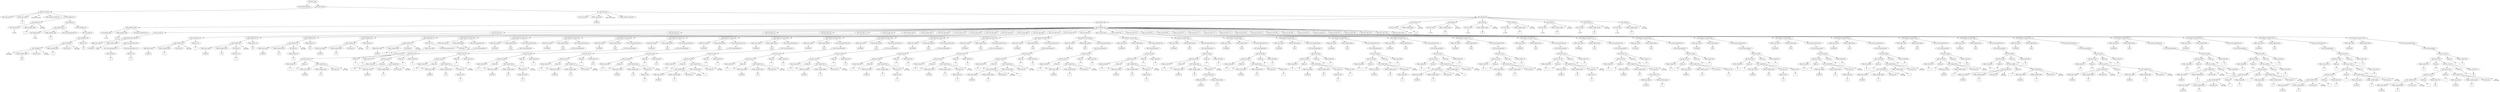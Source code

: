 /*
 * AST in dot format generated by phc -- the PHP compiler
 */

digraph AST {
node_0 [label="AST_php_script"];
node_1 [label="AST_interface_def_list"];
node_2 [label="AST_class_def_list"];
node_3 [label="AST_class_def (3)"];
node_4 [label="AST_class_mod (3)"];
node_5 [label="Token_class_name"];
node_6 [label="X", shape=box]
node_5 -> node_6;
node_7 [label="NULL\n(Token_class_name)", shape=plaintext]
node_8 [label="Token_interface_name_list"];
node_9 [label="AST_member_list"];
node_10 [label="AST_attribute (5)"];
node_11 [label="AST_attr_mod (5)"];
node_12 [label="is_public", shape=plaintext]
node_11 -> node_12;
node_13 [label="Token_variable_name"];
node_14 [label="y", shape=box]
node_13 -> node_14;
node_15 [label="NULL\n(AST_expr)", shape=plaintext]
node_10 -> node_15;
node_10 -> node_13;
node_10 -> node_11;
node_16 [label="AST_method (7)"];
node_17 [label="AST_signature (10)"];
node_18 [label="AST_method_mod"];
node_19 [label="is_public", shape=plaintext]
node_18 -> node_19;
node_20 [label="Token_method_name"];
node_21 [label="X", shape=box]
node_20 -> node_21;
node_22 [label="AST_formal_parameter_list"];
node_17 -> node_22;
node_17 -> node_20;
node_17 -> node_18;
node_23 [label="AST_statement_list"];
node_24 [label="AST_eval_expr (9)"];
node_25 [label="AST_assignment (9)"];
node_26 [label="AST_variable (9)"];
node_27 [label="AST_variable (9)"];
node_28 [label="NULL\n(AST_target)", shape=plaintext]
node_29 [label="Token_variable_name"];
node_30 [label="this", shape=box]
node_29 -> node_30;
node_31 [label="AST_expr_list"];
node_32 [label="NULL\n(AST_expr)", shape=plaintext]
node_27 -> node_32;
node_27 -> node_31;
node_27 -> node_29;
node_27 -> node_28;
node_33 [label="Token_variable_name"];
node_34 [label="y", shape=box]
node_33 -> node_34;
node_35 [label="AST_expr_list"];
node_36 [label="NULL\n(AST_expr)", shape=plaintext]
node_26 -> node_36;
node_26 -> node_35;
node_26 -> node_33;
node_26 -> node_27;
node_37 [label="Token_int (9)"];
node_38 [label="123", shape=box]
node_37 -> node_38;
node_25 -> node_37;
node_25 -> node_26;
node_24 -> node_25;
node_23 -> node_24;
node_16 -> node_23;
node_16 -> node_17;
node_9 -> node_16;
node_9 -> node_10;
node_3 -> node_9;
node_3 -> node_8;
node_3 -> node_7;
node_3 -> node_5;
node_3 -> node_4;
node_39 [label="AST_class_def"];
node_40 [label="AST_class_mod"];
node_41 [label="Token_class_name"];
node_42 [label="%MAIN%", shape=box]
node_41 -> node_42;
node_43 [label="NULL\n(Token_class_name)", shape=plaintext]
node_44 [label="Token_interface_name_list"];
node_45 [label="AST_member_list"];
node_46 [label="AST_method (109)"];
node_47 [label="AST_signature (109)"];
node_48 [label="AST_method_mod"];
node_49 [label="is_static", shape=plaintext]
node_48 -> node_49;
node_50 [label="Token_method_name"];
node_51 [label="%run%", shape=box]
node_50 -> node_51;
node_52 [label="AST_formal_parameter_list"];
node_47 -> node_52;
node_47 -> node_50;
node_47 -> node_48;
node_53 [label="AST_statement_list"];
node_54 [label="AST_eval_expr (2)"];
node_55 [label="AST_method_invocation (2)"];
node_56 [label="Token_class_name"];
node_57 [label="%STDLIB%", shape=box]
node_56 -> node_57;
node_58 [label="Token_method_name"];
node_59 [label="define", shape=box]
node_58 -> node_59;
node_60 [label="AST_actual_parameter_list"];
node_61 [label="AST_actual_parameter (2)"];
node_62 [label="Token_string (2)"];
node_63 [label="sc", shape=box]
node_62 -> node_63;
node_61 -> node_62;
node_64 [label="AST_actual_parameter (2)"];
node_65 [label="Token_int (2)"];
node_66 [label="0", shape=box]
node_65 -> node_66;
node_64 -> node_65;
node_60 -> node_64;
node_60 -> node_61;
node_55 -> node_60;
node_55 -> node_58;
node_55 -> node_56;
node_54 -> node_55;
node_67 [label="AST_eval_expr (13)"];
node_68 [label="AST_assignment (13)"];
node_69 [label="AST_variable (13)"];
node_70 [label="Token_class_name"];
node_71 [label="%MAIN%", shape=box]
node_70 -> node_71;
node_72 [label="Token_variable_name"];
node_73 [label="b", shape=box]
node_72 -> node_73;
node_74 [label="AST_expr_list"];
node_75 [label="NULL\n(AST_expr)", shape=plaintext]
node_69 -> node_75;
node_69 -> node_74;
node_69 -> node_72;
node_69 -> node_70;
node_76 [label="Token_int (13)"];
node_77 [label="1", shape=box]
node_76 -> node_77;
node_68 -> node_76;
node_68 -> node_69;
node_67 -> node_68;
node_78 [label="AST_eval_expr (14)"];
node_79 [label="AST_assignment (14)"];
node_80 [label="AST_variable (14)"];
node_81 [label="Token_class_name"];
node_82 [label="%MAIN%", shape=box]
node_81 -> node_82;
node_83 [label="Token_variable_name"];
node_84 [label="arr", shape=box]
node_83 -> node_84;
node_85 [label="AST_expr_list"];
node_86 [label="Token_int (14)"];
node_87 [label="0", shape=box]
node_86 -> node_87;
node_85 -> node_86;
node_88 [label="NULL\n(AST_expr)", shape=plaintext]
node_80 -> node_88;
node_80 -> node_85;
node_80 -> node_83;
node_80 -> node_81;
node_89 [label="Token_string (14)"];
node_90 [label="foo", shape=box]
node_89 -> node_90;
node_79 -> node_89;
node_79 -> node_80;
node_78 -> node_79;
node_91 [label="AST_eval_expr (15)"];
node_92 [label="AST_assignment (15)"];
node_93 [label="AST_variable (15)"];
node_94 [label="Token_class_name"];
node_95 [label="%MAIN%", shape=box]
node_94 -> node_95;
node_96 [label="Token_variable_name"];
node_97 [label="arr", shape=box]
node_96 -> node_97;
node_98 [label="AST_expr_list"];
node_99 [label="Token_string (15)"];
node_100 [label="sc", shape=box]
node_99 -> node_100;
node_98 -> node_99;
node_101 [label="NULL\n(AST_expr)", shape=plaintext]
node_93 -> node_101;
node_93 -> node_98;
node_93 -> node_96;
node_93 -> node_94;
node_102 [label="Token_string (15)"];
node_103 [label="boo", shape=box]
node_102 -> node_103;
node_92 -> node_102;
node_92 -> node_93;
node_91 -> node_92;
node_104 [label="AST_eval_expr (16)"];
node_105 [label="AST_assignment (16)"];
node_106 [label="AST_variable (16)"];
node_107 [label="Token_class_name"];
node_108 [label="%MAIN%", shape=box]
node_107 -> node_108;
node_109 [label="Token_variable_name"];
node_110 [label="str", shape=box]
node_109 -> node_110;
node_111 [label="AST_expr_list"];
node_112 [label="NULL\n(AST_expr)", shape=plaintext]
node_106 -> node_112;
node_106 -> node_111;
node_106 -> node_109;
node_106 -> node_107;
node_113 [label="Token_string (16)"];
node_114 [label="bar", shape=box]
node_113 -> node_114;
node_105 -> node_113;
node_105 -> node_106;
node_104 -> node_105;
node_115 [label="AST_eval_expr (17)"];
node_116 [label="AST_assignment (17)"];
node_117 [label="AST_variable (17)"];
node_118 [label="Token_class_name"];
node_119 [label="%MAIN%", shape=box]
node_118 -> node_119;
node_120 [label="Token_variable_name"];
node_121 [label="x", shape=box]
node_120 -> node_121;
node_122 [label="AST_expr_list"];
node_123 [label="NULL\n(AST_expr)", shape=plaintext]
node_117 -> node_123;
node_117 -> node_122;
node_117 -> node_120;
node_117 -> node_118;
node_124 [label="AST_new (17)"];
node_125 [label="Token_class_name"];
node_126 [label="X", shape=box]
node_125 -> node_126;
node_127 [label="AST_actual_parameter_list"];
node_124 -> node_127;
node_124 -> node_125;
node_116 -> node_124;
node_116 -> node_117;
node_115 -> node_116;
node_128 [label="AST_eval_expr (33)"];
node_129 [label="AST_method_invocation (33)"];
node_130 [label="Token_class_name"];
node_131 [label="%STDLIB%", shape=box]
node_130 -> node_131;
node_132 [label="Token_method_name"];
node_133 [label="echo", shape=box]
node_132 -> node_133;
node_134 [label="AST_actual_parameter_list"];
node_135 [label="AST_actual_parameter"];
node_136 [label="AST_bin_op (33)"];
node_137 [label="AST_bin_op (33)"];
node_138 [label="Token_string (33)"];
node_139 [label="a ", shape=box]
node_138 -> node_139;
node_140 [label="Token_op"];
node_141 [label=".", shape=box]
node_140 -> node_141;
node_142 [label="AST_variable (33)"];
node_143 [label="Token_class_name"];
node_144 [label="%MAIN%", shape=box]
node_143 -> node_144;
node_145 [label="Token_variable_name"];
node_146 [label="bc", shape=box]
node_145 -> node_146;
node_147 [label="AST_expr_list"];
node_148 [label="NULL\n(AST_expr)", shape=plaintext]
node_142 -> node_148;
node_142 -> node_147;
node_142 -> node_145;
node_142 -> node_143;
node_137 -> node_142;
node_137 -> node_140;
node_137 -> node_138;
node_149 [label="Token_op"];
node_150 [label=".", shape=box]
node_149 -> node_150;
node_151 [label="Token_string (33)"];
node_152 [label="", shape=box]
node_151 -> node_152;
node_136 -> node_151;
node_136 -> node_149;
node_136 -> node_137;
node_135 -> node_136;
node_134 -> node_135;
node_129 -> node_134;
node_129 -> node_132;
node_129 -> node_130;
node_128 -> node_129;
node_153 [label="AST_eval_expr (34)"];
node_154 [label="AST_method_invocation (34)"];
node_155 [label="Token_class_name"];
node_156 [label="%STDLIB%", shape=box]
node_155 -> node_156;
node_157 [label="Token_method_name"];
node_158 [label="echo", shape=box]
node_157 -> node_158;
node_159 [label="AST_actual_parameter_list"];
node_160 [label="AST_actual_parameter"];
node_161 [label="AST_bin_op (34)"];
node_162 [label="AST_bin_op (34)"];
node_163 [label="Token_string (34)"];
node_164 [label="a ", shape=box]
node_163 -> node_164;
node_165 [label="Token_op"];
node_166 [label=".", shape=box]
node_165 -> node_166;
node_167 [label="AST_variable (34)"];
node_168 [label="Token_class_name"];
node_169 [label="%MAIN%", shape=box]
node_168 -> node_169;
node_170 [label="Token_variable_name"];
node_171 [label="b", shape=box]
node_170 -> node_171;
node_172 [label="AST_expr_list"];
node_173 [label="NULL\n(AST_expr)", shape=plaintext]
node_167 -> node_173;
node_167 -> node_172;
node_167 -> node_170;
node_167 -> node_168;
node_162 -> node_167;
node_162 -> node_165;
node_162 -> node_163;
node_174 [label="Token_op"];
node_175 [label=".", shape=box]
node_174 -> node_175;
node_176 [label="Token_string (34)"];
node_177 [label="c", shape=box]
node_176 -> node_177;
node_161 -> node_176;
node_161 -> node_174;
node_161 -> node_162;
node_160 -> node_161;
node_159 -> node_160;
node_154 -> node_159;
node_154 -> node_157;
node_154 -> node_155;
node_153 -> node_154;
node_178 [label="AST_eval_expr (35)"];
node_179 [label="AST_method_invocation (35)"];
node_180 [label="Token_class_name"];
node_181 [label="%STDLIB%", shape=box]
node_180 -> node_181;
node_182 [label="Token_method_name"];
node_183 [label="echo", shape=box]
node_182 -> node_183;
node_184 [label="AST_actual_parameter_list"];
node_185 [label="AST_actual_parameter"];
node_186 [label="AST_bin_op (35)"];
node_187 [label="AST_bin_op (35)"];
node_188 [label="Token_string (35)"];
node_189 [label="a ", shape=box]
node_188 -> node_189;
node_190 [label="Token_op"];
node_191 [label=".", shape=box]
node_190 -> node_191;
node_192 [label="AST_variable (35)"];
node_193 [label="Token_class_name"];
node_194 [label="%MAIN%", shape=box]
node_193 -> node_194;
node_195 [label="Token_variable_name"];
node_196 [label="arr", shape=box]
node_195 -> node_196;
node_197 [label="AST_expr_list"];
node_198 [label="Token_int (35)"];
node_199 [label="0", shape=box]
node_198 -> node_199;
node_197 -> node_198;
node_200 [label="NULL\n(AST_expr)", shape=plaintext]
node_192 -> node_200;
node_192 -> node_197;
node_192 -> node_195;
node_192 -> node_193;
node_187 -> node_192;
node_187 -> node_190;
node_187 -> node_188;
node_201 [label="Token_op"];
node_202 [label=".", shape=box]
node_201 -> node_202;
node_203 [label="Token_string (35)"];
node_204 [label=" c", shape=box]
node_203 -> node_204;
node_186 -> node_203;
node_186 -> node_201;
node_186 -> node_187;
node_185 -> node_186;
node_184 -> node_185;
node_179 -> node_184;
node_179 -> node_182;
node_179 -> node_180;
node_178 -> node_179;
node_205 [label="AST_eval_expr (36)"];
node_206 [label="AST_method_invocation (36)"];
node_207 [label="Token_class_name"];
node_208 [label="%STDLIB%", shape=box]
node_207 -> node_208;
node_209 [label="Token_method_name"];
node_210 [label="echo", shape=box]
node_209 -> node_210;
node_211 [label="AST_actual_parameter_list"];
node_212 [label="AST_actual_parameter"];
node_213 [label="AST_bin_op (36)"];
node_214 [label="AST_bin_op (36)"];
node_215 [label="Token_string (36)"];
node_216 [label="a ", shape=box]
node_215 -> node_216;
node_217 [label="Token_op"];
node_218 [label=".", shape=box]
node_217 -> node_218;
node_219 [label="AST_variable (36)"];
node_220 [label="Token_class_name"];
node_221 [label="%MAIN%", shape=box]
node_220 -> node_221;
node_222 [label="Token_variable_name"];
node_223 [label="arr", shape=box]
node_222 -> node_223;
node_224 [label="AST_expr_list"];
node_225 [label="Token_string (36)"];
node_226 [label="sc", shape=box]
node_225 -> node_226;
node_224 -> node_225;
node_227 [label="NULL\n(AST_expr)", shape=plaintext]
node_219 -> node_227;
node_219 -> node_224;
node_219 -> node_222;
node_219 -> node_220;
node_214 -> node_219;
node_214 -> node_217;
node_214 -> node_215;
node_228 [label="Token_op"];
node_229 [label=".", shape=box]
node_228 -> node_229;
node_230 [label="Token_string (36)"];
node_231 [label=" c", shape=box]
node_230 -> node_231;
node_213 -> node_230;
node_213 -> node_228;
node_213 -> node_214;
node_212 -> node_213;
node_211 -> node_212;
node_206 -> node_211;
node_206 -> node_209;
node_206 -> node_207;
node_205 -> node_206;
node_232 [label="AST_eval_expr (37)"];
node_233 [label="AST_method_invocation (37)"];
node_234 [label="Token_class_name"];
node_235 [label="%STDLIB%", shape=box]
node_234 -> node_235;
node_236 [label="Token_method_name"];
node_237 [label="echo", shape=box]
node_236 -> node_237;
node_238 [label="AST_actual_parameter_list"];
node_239 [label="AST_actual_parameter"];
node_240 [label="AST_bin_op (37)"];
node_241 [label="AST_bin_op (37)"];
node_242 [label="Token_string (37)"];
node_243 [label="a ", shape=box]
node_242 -> node_243;
node_244 [label="Token_op"];
node_245 [label=".", shape=box]
node_244 -> node_245;
node_246 [label="AST_variable (37)"];
node_247 [label="Token_class_name"];
node_248 [label="%MAIN%", shape=box]
node_247 -> node_248;
node_249 [label="Token_variable_name"];
node_250 [label="str", shape=box]
node_249 -> node_250;
node_251 [label="AST_expr_list"];
node_252 [label="NULL\n(AST_expr)", shape=plaintext]
node_246 -> node_252;
node_246 -> node_251;
node_246 -> node_249;
node_246 -> node_247;
node_241 -> node_246;
node_241 -> node_244;
node_241 -> node_242;
node_253 [label="Token_op"];
node_254 [label=".", shape=box]
node_253 -> node_254;
node_255 [label="Token_string (37)"];
node_256 [label="{0} c", shape=box]
node_255 -> node_256;
node_240 -> node_255;
node_240 -> node_253;
node_240 -> node_241;
node_239 -> node_240;
node_238 -> node_239;
node_233 -> node_238;
node_233 -> node_236;
node_233 -> node_234;
node_232 -> node_233;
node_257 [label="AST_eval_expr (38)"];
node_258 [label="AST_method_invocation (38)"];
node_259 [label="Token_class_name"];
node_260 [label="%STDLIB%", shape=box]
node_259 -> node_260;
node_261 [label="Token_method_name"];
node_262 [label="echo", shape=box]
node_261 -> node_262;
node_263 [label="AST_actual_parameter_list"];
node_264 [label="AST_actual_parameter"];
node_265 [label="AST_bin_op (38)"];
node_266 [label="AST_bin_op (38)"];
node_267 [label="Token_string (38)"];
node_268 [label="a ", shape=box]
node_267 -> node_268;
node_269 [label="Token_op"];
node_270 [label=".", shape=box]
node_269 -> node_270;
node_271 [label="AST_variable (38)"];
node_272 [label="Token_class_name"];
node_273 [label="%MAIN%", shape=box]
node_272 -> node_273;
node_274 [label="Token_variable_name"];
node_275 [label="arr", shape=box]
node_274 -> node_275;
node_276 [label="AST_expr_list"];
node_277 [label="Token_int (38)"];
node_278 [label="0", shape=box]
node_277 -> node_278;
node_276 -> node_277;
node_279 [label="NULL\n(AST_expr)", shape=plaintext]
node_271 -> node_279;
node_271 -> node_276;
node_271 -> node_274;
node_271 -> node_272;
node_266 -> node_271;
node_266 -> node_269;
node_266 -> node_267;
node_280 [label="Token_op"];
node_281 [label=".", shape=box]
node_280 -> node_281;
node_282 [label="Token_string (38)"];
node_283 [label="{1} c", shape=box]
node_282 -> node_283;
node_265 -> node_282;
node_265 -> node_280;
node_265 -> node_266;
node_264 -> node_265;
node_263 -> node_264;
node_258 -> node_263;
node_258 -> node_261;
node_258 -> node_259;
node_257 -> node_258;
node_284 [label="AST_eval_expr (39)"];
node_285 [label="AST_method_invocation (39)"];
node_286 [label="Token_class_name"];
node_287 [label="%STDLIB%", shape=box]
node_286 -> node_287;
node_288 [label="Token_method_name"];
node_289 [label="echo", shape=box]
node_288 -> node_289;
node_290 [label="AST_actual_parameter_list"];
node_291 [label="AST_actual_parameter"];
node_292 [label="AST_bin_op (39)"];
node_293 [label="AST_bin_op (39)"];
node_294 [label="Token_string (39)"];
node_295 [label="a ", shape=box]
node_294 -> node_295;
node_296 [label="Token_op"];
node_297 [label=".", shape=box]
node_296 -> node_297;
node_298 [label="AST_variable (39)"];
node_299 [label="AST_variable (39)"];
node_300 [label="Token_class_name"];
node_301 [label="%MAIN%", shape=box]
node_300 -> node_301;
node_302 [label="Token_variable_name"];
node_303 [label="x", shape=box]
node_302 -> node_303;
node_304 [label="AST_expr_list"];
node_305 [label="NULL\n(AST_expr)", shape=plaintext]
node_299 -> node_305;
node_299 -> node_304;
node_299 -> node_302;
node_299 -> node_300;
node_306 [label="Token_variable_name"];
node_307 [label="y", shape=box]
node_306 -> node_307;
node_308 [label="AST_expr_list"];
node_309 [label="NULL\n(AST_expr)", shape=plaintext]
node_298 -> node_309;
node_298 -> node_308;
node_298 -> node_306;
node_298 -> node_299;
node_293 -> node_298;
node_293 -> node_296;
node_293 -> node_294;
node_310 [label="Token_op"];
node_311 [label=".", shape=box]
node_310 -> node_311;
node_312 [label="Token_string (39)"];
node_313 [label=" c", shape=box]
node_312 -> node_313;
node_292 -> node_312;
node_292 -> node_310;
node_292 -> node_293;
node_291 -> node_292;
node_290 -> node_291;
node_285 -> node_290;
node_285 -> node_288;
node_285 -> node_286;
node_284 -> node_285;
node_314 [label="AST_eval_expr (43)"];
node_315 [label="AST_method_invocation (43)"];
node_316 [label="Token_class_name"];
node_317 [label="%STDLIB%", shape=box]
node_316 -> node_317;
node_318 [label="Token_method_name"];
node_319 [label="echo", shape=box]
node_318 -> node_319;
node_320 [label="AST_actual_parameter_list"];
node_321 [label="AST_actual_parameter"];
node_322 [label="AST_bin_op (43)"];
node_323 [label="AST_bin_op (42)"];
node_324 [label="Token_string (42)"];
node_325 [label="a ", shape=box]
node_324 -> node_325;
node_326 [label="Token_op"];
node_327 [label=".", shape=box]
node_326 -> node_327;
node_328 [label="AST_variable (42)"];
node_329 [label="Token_class_name"];
node_330 [label="%MAIN%", shape=box]
node_329 -> node_330;
node_331 [label="Token_variable_name"];
node_332 [label="bc", shape=box]
node_331 -> node_332;
node_333 [label="AST_expr_list"];
node_334 [label="NULL\n(AST_expr)", shape=plaintext]
node_328 -> node_334;
node_328 -> node_333;
node_328 -> node_331;
node_328 -> node_329;
node_323 -> node_328;
node_323 -> node_326;
node_323 -> node_324;
node_335 [label="Token_op"];
node_336 [label=".", shape=box]
node_335 -> node_336;
node_337 [label="Token_string (43)"];
node_338 [label=" d", shape=box]
node_337 -> node_338;
node_322 -> node_337;
node_322 -> node_335;
node_322 -> node_323;
node_321 -> node_322;
node_320 -> node_321;
node_315 -> node_320;
node_315 -> node_318;
node_315 -> node_316;
node_314 -> node_315;
node_339 [label="AST_eval_expr (46)"];
node_340 [label="AST_method_invocation (46)"];
node_341 [label="Token_class_name"];
node_342 [label="%STDLIB%", shape=box]
node_341 -> node_342;
node_343 [label="Token_method_name"];
node_344 [label="echo", shape=box]
node_343 -> node_344;
node_345 [label="AST_actual_parameter_list"];
node_346 [label="AST_actual_parameter"];
node_347 [label="AST_bin_op (46)"];
node_348 [label="AST_bin_op (45)"];
node_349 [label="Token_string (45)"];
node_350 [label="a ", shape=box]
node_349 -> node_350;
node_351 [label="Token_op"];
node_352 [label=".", shape=box]
node_351 -> node_352;
node_353 [label="AST_variable (45)"];
node_354 [label="Token_class_name"];
node_355 [label="%MAIN%", shape=box]
node_354 -> node_355;
node_356 [label="Token_variable_name"];
node_357 [label="b", shape=box]
node_356 -> node_357;
node_358 [label="AST_expr_list"];
node_359 [label="NULL\n(AST_expr)", shape=plaintext]
node_353 -> node_359;
node_353 -> node_358;
node_353 -> node_356;
node_353 -> node_354;
node_348 -> node_353;
node_348 -> node_351;
node_348 -> node_349;
node_360 [label="Token_op"];
node_361 [label=".", shape=box]
node_360 -> node_361;
node_362 [label="Token_string (46)"];
node_363 [label="c d", shape=box]
node_362 -> node_363;
node_347 -> node_362;
node_347 -> node_360;
node_347 -> node_348;
node_346 -> node_347;
node_345 -> node_346;
node_340 -> node_345;
node_340 -> node_343;
node_340 -> node_341;
node_339 -> node_340;
node_364 [label="AST_eval_expr (49)"];
node_365 [label="AST_method_invocation (49)"];
node_366 [label="Token_class_name"];
node_367 [label="%STDLIB%", shape=box]
node_366 -> node_367;
node_368 [label="Token_method_name"];
node_369 [label="echo", shape=box]
node_368 -> node_369;
node_370 [label="AST_actual_parameter_list"];
node_371 [label="AST_actual_parameter"];
node_372 [label="AST_bin_op (49)"];
node_373 [label="AST_bin_op (48)"];
node_374 [label="Token_string (48)"];
node_375 [label="a ", shape=box]
node_374 -> node_375;
node_376 [label="Token_op"];
node_377 [label=".", shape=box]
node_376 -> node_377;
node_378 [label="AST_variable (48)"];
node_379 [label="Token_class_name"];
node_380 [label="%MAIN%", shape=box]
node_379 -> node_380;
node_381 [label="Token_variable_name"];
node_382 [label="b", shape=box]
node_381 -> node_382;
node_383 [label="AST_expr_list"];
node_384 [label="Token_int (48)"];
node_385 [label="0", shape=box]
node_384 -> node_385;
node_383 -> node_384;
node_386 [label="NULL\n(AST_expr)", shape=plaintext]
node_378 -> node_386;
node_378 -> node_383;
node_378 -> node_381;
node_378 -> node_379;
node_373 -> node_378;
node_373 -> node_376;
node_373 -> node_374;
node_387 [label="Token_op"];
node_388 [label=".", shape=box]
node_387 -> node_388;
node_389 [label="Token_string (49)"];
node_390 [label=" d", shape=box]
node_389 -> node_390;
node_372 -> node_389;
node_372 -> node_387;
node_372 -> node_373;
node_371 -> node_372;
node_370 -> node_371;
node_365 -> node_370;
node_365 -> node_368;
node_365 -> node_366;
node_364 -> node_365;
node_391 [label="AST_eval_expr (52)"];
node_392 [label="AST_method_invocation (52)"];
node_393 [label="Token_class_name"];
node_394 [label="%STDLIB%", shape=box]
node_393 -> node_394;
node_395 [label="Token_method_name"];
node_396 [label="echo", shape=box]
node_395 -> node_396;
node_397 [label="AST_actual_parameter_list"];
node_398 [label="AST_actual_parameter"];
node_399 [label="AST_bin_op (52)"];
node_400 [label="AST_bin_op (51)"];
node_401 [label="Token_string (51)"];
node_402 [label="a ", shape=box]
node_401 -> node_402;
node_403 [label="Token_op"];
node_404 [label=".", shape=box]
node_403 -> node_404;
node_405 [label="AST_variable (51)"];
node_406 [label="Token_class_name"];
node_407 [label="%MAIN%", shape=box]
node_406 -> node_407;
node_408 [label="Token_variable_name"];
node_409 [label="b", shape=box]
node_408 -> node_409;
node_410 [label="AST_expr_list"];
node_411 [label="Token_string (51)"];
node_412 [label="c", shape=box]
node_411 -> node_412;
node_410 -> node_411;
node_413 [label="NULL\n(AST_expr)", shape=plaintext]
node_405 -> node_413;
node_405 -> node_410;
node_405 -> node_408;
node_405 -> node_406;
node_400 -> node_405;
node_400 -> node_403;
node_400 -> node_401;
node_414 [label="Token_op"];
node_415 [label=".", shape=box]
node_414 -> node_415;
node_416 [label="Token_string (52)"];
node_417 [label=" d", shape=box]
node_416 -> node_417;
node_399 -> node_416;
node_399 -> node_414;
node_399 -> node_400;
node_398 -> node_399;
node_397 -> node_398;
node_392 -> node_397;
node_392 -> node_395;
node_392 -> node_393;
node_391 -> node_392;
node_418 [label="AST_eval_expr (55)"];
node_419 [label="AST_method_invocation (55)"];
node_420 [label="Token_class_name"];
node_421 [label="%STDLIB%", shape=box]
node_420 -> node_421;
node_422 [label="Token_method_name"];
node_423 [label="echo", shape=box]
node_422 -> node_423;
node_424 [label="AST_actual_parameter_list"];
node_425 [label="AST_actual_parameter"];
node_426 [label="AST_bin_op (55)"];
node_427 [label="AST_bin_op (54)"];
node_428 [label="Token_string (54)"];
node_429 [label="a ", shape=box]
node_428 -> node_429;
node_430 [label="Token_op"];
node_431 [label=".", shape=box]
node_430 -> node_431;
node_432 [label="AST_variable (54)"];
node_433 [label="AST_variable (54)"];
node_434 [label="Token_class_name"];
node_435 [label="%MAIN%", shape=box]
node_434 -> node_435;
node_436 [label="Token_variable_name"];
node_437 [label="b", shape=box]
node_436 -> node_437;
node_438 [label="AST_expr_list"];
node_439 [label="NULL\n(AST_expr)", shape=plaintext]
node_433 -> node_439;
node_433 -> node_438;
node_433 -> node_436;
node_433 -> node_434;
node_440 [label="Token_variable_name"];
node_441 [label="c", shape=box]
node_440 -> node_441;
node_442 [label="AST_expr_list"];
node_443 [label="NULL\n(AST_expr)", shape=plaintext]
node_432 -> node_443;
node_432 -> node_442;
node_432 -> node_440;
node_432 -> node_433;
node_427 -> node_432;
node_427 -> node_430;
node_427 -> node_428;
node_444 [label="Token_op"];
node_445 [label=".", shape=box]
node_444 -> node_445;
node_446 [label="Token_string (55)"];
node_447 [label=" d", shape=box]
node_446 -> node_447;
node_426 -> node_446;
node_426 -> node_444;
node_426 -> node_427;
node_425 -> node_426;
node_424 -> node_425;
node_419 -> node_424;
node_419 -> node_422;
node_419 -> node_420;
node_418 -> node_419;
node_448 [label="AST_eval_expr (61)"];
node_449 [label="AST_method_invocation (61)"];
node_450 [label="Token_class_name"];
node_451 [label="%STDLIB%", shape=box]
node_450 -> node_451;
node_452 [label="Token_method_name"];
node_453 [label="echo", shape=box]
node_452 -> node_453;
node_454 [label="AST_actual_parameter_list"];
node_455 [label="AST_actual_parameter"];
node_456 [label="AST_bin_op (61)"];
node_457 [label="AST_bin_op (61)"];
node_458 [label="Token_string (61)"];
node_459 [label="a ", shape=box]
node_458 -> node_459;
node_460 [label="Token_op"];
node_461 [label=".", shape=box]
node_460 -> node_461;
node_462 [label="AST_variable (61)"];
node_463 [label="Token_class_name"];
node_464 [label="%MAIN%", shape=box]
node_463 -> node_464;
node_465 [label="Token_variable_name"];
node_466 [label="b", shape=box]
node_465 -> node_466;
node_467 [label="AST_expr_list"];
node_468 [label="NULL\n(AST_expr)", shape=plaintext]
node_462 -> node_468;
node_462 -> node_467;
node_462 -> node_465;
node_462 -> node_463;
node_457 -> node_462;
node_457 -> node_460;
node_457 -> node_458;
node_469 [label="Token_op"];
node_470 [label=".", shape=box]
node_469 -> node_470;
node_471 [label="Token_string (61)"];
node_472 [label=" c", shape=box]
node_471 -> node_472;
node_456 -> node_471;
node_456 -> node_469;
node_456 -> node_457;
node_455 -> node_456;
node_454 -> node_455;
node_449 -> node_454;
node_449 -> node_452;
node_449 -> node_450;
node_448 -> node_449;
node_473 [label="AST_eval_expr (62)"];
node_474 [label="AST_method_invocation (62)"];
node_475 [label="Token_class_name"];
node_476 [label="%STDLIB%", shape=box]
node_475 -> node_476;
node_477 [label="Token_method_name"];
node_478 [label="echo", shape=box]
node_477 -> node_478;
node_479 [label="AST_actual_parameter_list"];
node_480 [label="AST_actual_parameter"];
node_481 [label="AST_bin_op (62)"];
node_482 [label="AST_bin_op (62)"];
node_483 [label="Token_string (62)"];
node_484 [label="a ", shape=box]
node_483 -> node_484;
node_485 [label="Token_op"];
node_486 [label=".", shape=box]
node_485 -> node_486;
node_487 [label="AST_variable (62)"];
node_488 [label="Token_class_name"];
node_489 [label="%MAIN%", shape=box]
node_488 -> node_489;
node_490 [label="Token_variable_name"];
node_491 [label="arr", shape=box]
node_490 -> node_491;
node_492 [label="AST_expr_list"];
node_493 [label="Token_int (62)"];
node_494 [label="0", shape=box]
node_493 -> node_494;
node_492 -> node_493;
node_495 [label="NULL\n(AST_expr)", shape=plaintext]
node_487 -> node_495;
node_487 -> node_492;
node_487 -> node_490;
node_487 -> node_488;
node_482 -> node_487;
node_482 -> node_485;
node_482 -> node_483;
node_496 [label="Token_op"];
node_497 [label=".", shape=box]
node_496 -> node_497;
node_498 [label="Token_string (62)"];
node_499 [label=" c", shape=box]
node_498 -> node_499;
node_481 -> node_498;
node_481 -> node_496;
node_481 -> node_482;
node_480 -> node_481;
node_479 -> node_480;
node_474 -> node_479;
node_474 -> node_477;
node_474 -> node_475;
node_473 -> node_474;
node_500 [label="AST_eval_expr (63)"];
node_501 [label="AST_method_invocation (63)"];
node_502 [label="Token_class_name"];
node_503 [label="%STDLIB%", shape=box]
node_502 -> node_503;
node_504 [label="Token_method_name"];
node_505 [label="echo", shape=box]
node_504 -> node_505;
node_506 [label="AST_actual_parameter_list"];
node_507 [label="AST_actual_parameter"];
node_508 [label="AST_bin_op (63)"];
node_509 [label="AST_bin_op (63)"];
node_510 [label="Token_string (63)"];
node_511 [label="a ", shape=box]
node_510 -> node_511;
node_512 [label="Token_op"];
node_513 [label=".", shape=box]
node_512 -> node_513;
node_514 [label="AST_variable (63)"];
node_515 [label="Token_class_name"];
node_516 [label="%MAIN%", shape=box]
node_515 -> node_516;
node_517 [label="Token_variable_name"];
node_518 [label="arr", shape=box]
node_517 -> node_518;
node_519 [label="AST_expr_list"];
node_520 [label="AST_constant (63)"];
node_521 [label="Token_class_name"];
node_522 [label="%MAIN%", shape=box]
node_521 -> node_522;
node_523 [label="Token_constant_name"];
node_524 [label="sc", shape=box]
node_523 -> node_524;
node_520 -> node_523;
node_520 -> node_521;
node_519 -> node_520;
node_525 [label="NULL\n(AST_expr)", shape=plaintext]
node_514 -> node_525;
node_514 -> node_519;
node_514 -> node_517;
node_514 -> node_515;
node_509 -> node_514;
node_509 -> node_512;
node_509 -> node_510;
node_526 [label="Token_op"];
node_527 [label=".", shape=box]
node_526 -> node_527;
node_528 [label="Token_string (63)"];
node_529 [label=" c", shape=box]
node_528 -> node_529;
node_508 -> node_528;
node_508 -> node_526;
node_508 -> node_509;
node_507 -> node_508;
node_506 -> node_507;
node_501 -> node_506;
node_501 -> node_504;
node_501 -> node_502;
node_500 -> node_501;
node_530 [label="AST_eval_expr (64)"];
node_531 [label="AST_method_invocation (64)"];
node_532 [label="Token_class_name"];
node_533 [label="%STDLIB%", shape=box]
node_532 -> node_533;
node_534 [label="Token_method_name"];
node_535 [label="echo", shape=box]
node_534 -> node_535;
node_536 [label="AST_actual_parameter_list"];
node_537 [label="AST_actual_parameter"];
node_538 [label="AST_bin_op (64)"];
node_539 [label="AST_bin_op (64)"];
node_540 [label="Token_string (64)"];
node_541 [label="a ", shape=box]
node_540 -> node_541;
node_542 [label="Token_op"];
node_543 [label=".", shape=box]
node_542 -> node_543;
node_544 [label="AST_variable (64)"];
node_545 [label="Token_class_name"];
node_546 [label="%MAIN%", shape=box]
node_545 -> node_546;
node_547 [label="Token_variable_name"];
node_548 [label="str", shape=box]
node_547 -> node_548;
node_549 [label="AST_expr_list"];
node_550 [label="Token_int (64)"];
node_551 [label="0", shape=box]
node_550 -> node_551;
node_544 -> node_550;
node_544 -> node_549;
node_544 -> node_547;
node_544 -> node_545;
node_539 -> node_544;
node_539 -> node_542;
node_539 -> node_540;
node_552 [label="Token_op"];
node_553 [label=".", shape=box]
node_552 -> node_553;
node_554 [label="Token_string (64)"];
node_555 [label=" c", shape=box]
node_554 -> node_555;
node_538 -> node_554;
node_538 -> node_552;
node_538 -> node_539;
node_537 -> node_538;
node_536 -> node_537;
node_531 -> node_536;
node_531 -> node_534;
node_531 -> node_532;
node_530 -> node_531;
node_556 [label="AST_eval_expr (65)"];
node_557 [label="AST_method_invocation (65)"];
node_558 [label="Token_class_name"];
node_559 [label="%STDLIB%", shape=box]
node_558 -> node_559;
node_560 [label="Token_method_name"];
node_561 [label="echo", shape=box]
node_560 -> node_561;
node_562 [label="AST_actual_parameter_list"];
node_563 [label="AST_actual_parameter"];
node_564 [label="AST_bin_op (65)"];
node_565 [label="AST_bin_op (65)"];
node_566 [label="Token_string (65)"];
node_567 [label="a ", shape=box]
node_566 -> node_567;
node_568 [label="Token_op"];
node_569 [label=".", shape=box]
node_568 -> node_569;
node_570 [label="AST_variable (65)"];
node_571 [label="Token_class_name"];
node_572 [label="%MAIN%", shape=box]
node_571 -> node_572;
node_573 [label="Token_variable_name"];
node_574 [label="arr", shape=box]
node_573 -> node_574;
node_575 [label="AST_expr_list"];
node_576 [label="Token_int (65)"];
node_577 [label="0", shape=box]
node_576 -> node_577;
node_575 -> node_576;
node_578 [label="Token_int (65)"];
node_579 [label="1", shape=box]
node_578 -> node_579;
node_570 -> node_578;
node_570 -> node_575;
node_570 -> node_573;
node_570 -> node_571;
node_565 -> node_570;
node_565 -> node_568;
node_565 -> node_566;
node_580 [label="Token_op"];
node_581 [label=".", shape=box]
node_580 -> node_581;
node_582 [label="Token_string (65)"];
node_583 [label=" c", shape=box]
node_582 -> node_583;
node_564 -> node_582;
node_564 -> node_580;
node_564 -> node_565;
node_563 -> node_564;
node_562 -> node_563;
node_557 -> node_562;
node_557 -> node_560;
node_557 -> node_558;
node_556 -> node_557;
node_584 [label="AST_eval_expr (66)"];
node_585 [label="AST_method_invocation (66)"];
node_586 [label="Token_class_name"];
node_587 [label="%STDLIB%", shape=box]
node_586 -> node_587;
node_588 [label="Token_method_name"];
node_589 [label="echo", shape=box]
node_588 -> node_589;
node_590 [label="AST_actual_parameter_list"];
node_591 [label="AST_actual_parameter"];
node_592 [label="AST_bin_op (66)"];
node_593 [label="AST_bin_op (66)"];
node_594 [label="Token_string (66)"];
node_595 [label="a ", shape=box]
node_594 -> node_595;
node_596 [label="Token_op"];
node_597 [label=".", shape=box]
node_596 -> node_597;
node_598 [label="AST_variable (66)"];
node_599 [label="Token_class_name"];
node_600 [label="%MAIN%", shape=box]
node_599 -> node_600;
node_601 [label="Token_variable_name"];
node_602 [label="arr", shape=box]
node_601 -> node_602;
node_603 [label="AST_expr_list"];
node_604 [label="Token_string (66)"];
node_605 [label="sc", shape=box]
node_604 -> node_605;
node_603 -> node_604;
node_606 [label="NULL\n(AST_expr)", shape=plaintext]
node_598 -> node_606;
node_598 -> node_603;
node_598 -> node_601;
node_598 -> node_599;
node_593 -> node_598;
node_593 -> node_596;
node_593 -> node_594;
node_607 [label="Token_op"];
node_608 [label=".", shape=box]
node_607 -> node_608;
node_609 [label="Token_string (66)"];
node_610 [label=" c", shape=box]
node_609 -> node_610;
node_592 -> node_609;
node_592 -> node_607;
node_592 -> node_593;
node_591 -> node_592;
node_590 -> node_591;
node_585 -> node_590;
node_585 -> node_588;
node_585 -> node_586;
node_584 -> node_585;
node_611 [label="AST_eval_expr (67)"];
node_612 [label="AST_method_invocation (67)"];
node_613 [label="Token_class_name"];
node_614 [label="%STDLIB%", shape=box]
node_613 -> node_614;
node_615 [label="Token_method_name"];
node_616 [label="echo", shape=box]
node_615 -> node_616;
node_617 [label="AST_actual_parameter_list"];
node_618 [label="AST_actual_parameter"];
node_619 [label="AST_bin_op (67)"];
node_620 [label="AST_bin_op (67)"];
node_621 [label="Token_string (67)"];
node_622 [label="a ", shape=box]
node_621 -> node_622;
node_623 [label="Token_op"];
node_624 [label=".", shape=box]
node_623 -> node_624;
node_625 [label="AST_variable (67)"];
node_626 [label="AST_variable (67)"];
node_627 [label="Token_class_name"];
node_628 [label="%MAIN%", shape=box]
node_627 -> node_628;
node_629 [label="Token_variable_name"];
node_630 [label="x", shape=box]
node_629 -> node_630;
node_631 [label="AST_expr_list"];
node_632 [label="NULL\n(AST_expr)", shape=plaintext]
node_626 -> node_632;
node_626 -> node_631;
node_626 -> node_629;
node_626 -> node_627;
node_633 [label="Token_variable_name"];
node_634 [label="y", shape=box]
node_633 -> node_634;
node_635 [label="AST_expr_list"];
node_636 [label="NULL\n(AST_expr)", shape=plaintext]
node_625 -> node_636;
node_625 -> node_635;
node_625 -> node_633;
node_625 -> node_626;
node_620 -> node_625;
node_620 -> node_623;
node_620 -> node_621;
node_637 [label="Token_op"];
node_638 [label=".", shape=box]
node_637 -> node_638;
node_639 [label="Token_string (67)"];
node_640 [label=" c", shape=box]
node_639 -> node_640;
node_619 -> node_639;
node_619 -> node_637;
node_619 -> node_620;
node_618 -> node_619;
node_617 -> node_618;
node_612 -> node_617;
node_612 -> node_615;
node_612 -> node_613;
node_611 -> node_612;
node_641 [label="AST_eval_expr (71)"];
node_642 [label="AST_method_invocation (71)"];
node_643 [label="Token_class_name"];
node_644 [label="%STDLIB%", shape=box]
node_643 -> node_644;
node_645 [label="Token_method_name"];
node_646 [label="echo", shape=box]
node_645 -> node_646;
node_647 [label="AST_actual_parameter_list"];
node_648 [label="AST_actual_parameter"];
node_649 [label="AST_bin_op (71)"];
node_650 [label="AST_bin_op (70)"];
node_651 [label="Token_string (70)"];
node_652 [label="a ", shape=box]
node_651 -> node_652;
node_653 [label="Token_op"];
node_654 [label=".", shape=box]
node_653 -> node_654;
node_655 [label="AST_variable (70)"];
node_656 [label="Token_class_name"];
node_657 [label="%MAIN%", shape=box]
node_656 -> node_657;
node_658 [label="Token_variable_name"];
node_659 [label="b", shape=box]
node_658 -> node_659;
node_660 [label="AST_expr_list"];
node_661 [label="NULL\n(AST_expr)", shape=plaintext]
node_655 -> node_661;
node_655 -> node_660;
node_655 -> node_658;
node_655 -> node_656;
node_650 -> node_655;
node_650 -> node_653;
node_650 -> node_651;
node_662 [label="Token_op"];
node_663 [label=".", shape=box]
node_662 -> node_663;
node_664 [label="Token_string (71)"];
node_665 [label=" c", shape=box]
node_664 -> node_665;
node_649 -> node_664;
node_649 -> node_662;
node_649 -> node_650;
node_648 -> node_649;
node_647 -> node_648;
node_642 -> node_647;
node_642 -> node_645;
node_642 -> node_643;
node_641 -> node_642;
node_666 [label="AST_eval_expr (74)"];
node_667 [label="AST_method_invocation (74)"];
node_668 [label="Token_class_name"];
node_669 [label="%STDLIB%", shape=box]
node_668 -> node_669;
node_670 [label="Token_method_name"];
node_671 [label="echo", shape=box]
node_670 -> node_671;
node_672 [label="AST_actual_parameter_list"];
node_673 [label="AST_actual_parameter"];
node_674 [label="AST_bin_op (74)"];
node_675 [label="AST_bin_op (73)"];
node_676 [label="Token_string (73)"];
node_677 [label="a ", shape=box]
node_676 -> node_677;
node_678 [label="Token_op"];
node_679 [label=".", shape=box]
node_678 -> node_679;
node_680 [label="AST_variable (73)"];
node_681 [label="Token_class_name"];
node_682 [label="%MAIN%", shape=box]
node_681 -> node_682;
node_683 [label="Token_variable_name"];
node_684 [label="arr", shape=box]
node_683 -> node_684;
node_685 [label="AST_expr_list"];
node_686 [label="Token_int (73)"];
node_687 [label="0", shape=box]
node_686 -> node_687;
node_685 -> node_686;
node_688 [label="NULL\n(AST_expr)", shape=plaintext]
node_680 -> node_688;
node_680 -> node_685;
node_680 -> node_683;
node_680 -> node_681;
node_675 -> node_680;
node_675 -> node_678;
node_675 -> node_676;
node_689 [label="Token_op"];
node_690 [label=".", shape=box]
node_689 -> node_690;
node_691 [label="Token_string (74)"];
node_692 [label=" c", shape=box]
node_691 -> node_692;
node_674 -> node_691;
node_674 -> node_689;
node_674 -> node_675;
node_673 -> node_674;
node_672 -> node_673;
node_667 -> node_672;
node_667 -> node_670;
node_667 -> node_668;
node_666 -> node_667;
node_693 [label="AST_eval_expr (77)"];
node_694 [label="AST_method_invocation (77)"];
node_695 [label="Token_class_name"];
node_696 [label="%STDLIB%", shape=box]
node_695 -> node_696;
node_697 [label="Token_method_name"];
node_698 [label="echo", shape=box]
node_697 -> node_698;
node_699 [label="AST_actual_parameter_list"];
node_700 [label="AST_actual_parameter"];
node_701 [label="AST_bin_op (77)"];
node_702 [label="AST_bin_op (76)"];
node_703 [label="Token_string (76)"];
node_704 [label="a ", shape=box]
node_703 -> node_704;
node_705 [label="Token_op"];
node_706 [label=".", shape=box]
node_705 -> node_706;
node_707 [label="AST_variable (76)"];
node_708 [label="Token_class_name"];
node_709 [label="%MAIN%", shape=box]
node_708 -> node_709;
node_710 [label="Token_variable_name"];
node_711 [label="arr", shape=box]
node_710 -> node_711;
node_712 [label="AST_expr_list"];
node_713 [label="AST_constant (76)"];
node_714 [label="Token_class_name"];
node_715 [label="%MAIN%", shape=box]
node_714 -> node_715;
node_716 [label="Token_constant_name"];
node_717 [label="sc", shape=box]
node_716 -> node_717;
node_713 -> node_716;
node_713 -> node_714;
node_712 -> node_713;
node_718 [label="NULL\n(AST_expr)", shape=plaintext]
node_707 -> node_718;
node_707 -> node_712;
node_707 -> node_710;
node_707 -> node_708;
node_702 -> node_707;
node_702 -> node_705;
node_702 -> node_703;
node_719 [label="Token_op"];
node_720 [label=".", shape=box]
node_719 -> node_720;
node_721 [label="Token_string (77)"];
node_722 [label=" c", shape=box]
node_721 -> node_722;
node_701 -> node_721;
node_701 -> node_719;
node_701 -> node_702;
node_700 -> node_701;
node_699 -> node_700;
node_694 -> node_699;
node_694 -> node_697;
node_694 -> node_695;
node_693 -> node_694;
node_723 [label="AST_eval_expr (80)"];
node_724 [label="AST_method_invocation (80)"];
node_725 [label="Token_class_name"];
node_726 [label="%STDLIB%", shape=box]
node_725 -> node_726;
node_727 [label="Token_method_name"];
node_728 [label="echo", shape=box]
node_727 -> node_728;
node_729 [label="AST_actual_parameter_list"];
node_730 [label="AST_actual_parameter"];
node_731 [label="AST_bin_op (80)"];
node_732 [label="AST_bin_op (79)"];
node_733 [label="Token_string (79)"];
node_734 [label="a ", shape=box]
node_733 -> node_734;
node_735 [label="Token_op"];
node_736 [label=".", shape=box]
node_735 -> node_736;
node_737 [label="AST_variable (79)"];
node_738 [label="Token_class_name"];
node_739 [label="%MAIN%", shape=box]
node_738 -> node_739;
node_740 [label="Token_variable_name"];
node_741 [label="arr", shape=box]
node_740 -> node_741;
node_742 [label="AST_expr_list"];
node_743 [label="Token_int (79)"];
node_744 [label="0", shape=box]
node_743 -> node_744;
node_737 -> node_743;
node_737 -> node_742;
node_737 -> node_740;
node_737 -> node_738;
node_732 -> node_737;
node_732 -> node_735;
node_732 -> node_733;
node_745 [label="Token_op"];
node_746 [label=".", shape=box]
node_745 -> node_746;
node_747 [label="Token_string (80)"];
node_748 [label=" c", shape=box]
node_747 -> node_748;
node_731 -> node_747;
node_731 -> node_745;
node_731 -> node_732;
node_730 -> node_731;
node_729 -> node_730;
node_724 -> node_729;
node_724 -> node_727;
node_724 -> node_725;
node_723 -> node_724;
node_749 [label="AST_eval_expr (83)"];
node_750 [label="AST_method_invocation (83)"];
node_751 [label="Token_class_name"];
node_752 [label="%STDLIB%", shape=box]
node_751 -> node_752;
node_753 [label="Token_method_name"];
node_754 [label="echo", shape=box]
node_753 -> node_754;
node_755 [label="AST_actual_parameter_list"];
node_756 [label="AST_actual_parameter"];
node_757 [label="AST_bin_op (83)"];
node_758 [label="AST_bin_op (82)"];
node_759 [label="Token_string (82)"];
node_760 [label="a ", shape=box]
node_759 -> node_760;
node_761 [label="Token_op"];
node_762 [label=".", shape=box]
node_761 -> node_762;
node_763 [label="AST_variable (82)"];
node_764 [label="Token_class_name"];
node_765 [label="%MAIN%", shape=box]
node_764 -> node_765;
node_766 [label="Token_variable_name"];
node_767 [label="arr", shape=box]
node_766 -> node_767;
node_768 [label="AST_expr_list"];
node_769 [label="Token_int (82)"];
node_770 [label="0", shape=box]
node_769 -> node_770;
node_768 -> node_769;
node_771 [label="Token_int (82)"];
node_772 [label="1", shape=box]
node_771 -> node_772;
node_763 -> node_771;
node_763 -> node_768;
node_763 -> node_766;
node_763 -> node_764;
node_758 -> node_763;
node_758 -> node_761;
node_758 -> node_759;
node_773 [label="Token_op"];
node_774 [label=".", shape=box]
node_773 -> node_774;
node_775 [label="Token_string (83)"];
node_776 [label=" c", shape=box]
node_775 -> node_776;
node_757 -> node_775;
node_757 -> node_773;
node_757 -> node_758;
node_756 -> node_757;
node_755 -> node_756;
node_750 -> node_755;
node_750 -> node_753;
node_750 -> node_751;
node_749 -> node_750;
node_777 [label="AST_eval_expr (86)"];
node_778 [label="AST_method_invocation (86)"];
node_779 [label="Token_class_name"];
node_780 [label="%STDLIB%", shape=box]
node_779 -> node_780;
node_781 [label="Token_method_name"];
node_782 [label="echo", shape=box]
node_781 -> node_782;
node_783 [label="AST_actual_parameter_list"];
node_784 [label="AST_actual_parameter"];
node_785 [label="AST_bin_op (86)"];
node_786 [label="AST_bin_op (85)"];
node_787 [label="Token_string (85)"];
node_788 [label="a ", shape=box]
node_787 -> node_788;
node_789 [label="Token_op"];
node_790 [label=".", shape=box]
node_789 -> node_790;
node_791 [label="AST_variable (85)"];
node_792 [label="Token_class_name"];
node_793 [label="%MAIN%", shape=box]
node_792 -> node_793;
node_794 [label="Token_variable_name"];
node_795 [label="arr", shape=box]
node_794 -> node_795;
node_796 [label="AST_expr_list"];
node_797 [label="Token_string (85)"];
node_798 [label="sc", shape=box]
node_797 -> node_798;
node_796 -> node_797;
node_799 [label="NULL\n(AST_expr)", shape=plaintext]
node_791 -> node_799;
node_791 -> node_796;
node_791 -> node_794;
node_791 -> node_792;
node_786 -> node_791;
node_786 -> node_789;
node_786 -> node_787;
node_800 [label="Token_op"];
node_801 [label=".", shape=box]
node_800 -> node_801;
node_802 [label="Token_string (86)"];
node_803 [label=" c", shape=box]
node_802 -> node_803;
node_785 -> node_802;
node_785 -> node_800;
node_785 -> node_786;
node_784 -> node_785;
node_783 -> node_784;
node_778 -> node_783;
node_778 -> node_781;
node_778 -> node_779;
node_777 -> node_778;
node_804 [label="AST_eval_expr (89)"];
node_805 [label="AST_method_invocation (89)"];
node_806 [label="Token_class_name"];
node_807 [label="%STDLIB%", shape=box]
node_806 -> node_807;
node_808 [label="Token_method_name"];
node_809 [label="echo", shape=box]
node_808 -> node_809;
node_810 [label="AST_actual_parameter_list"];
node_811 [label="AST_actual_parameter"];
node_812 [label="AST_bin_op (89)"];
node_813 [label="AST_bin_op (88)"];
node_814 [label="Token_string (88)"];
node_815 [label="a ", shape=box]
node_814 -> node_815;
node_816 [label="Token_op"];
node_817 [label=".", shape=box]
node_816 -> node_817;
node_818 [label="AST_variable (88)"];
node_819 [label="AST_variable (88)"];
node_820 [label="Token_class_name"];
node_821 [label="%MAIN%", shape=box]
node_820 -> node_821;
node_822 [label="Token_variable_name"];
node_823 [label="x", shape=box]
node_822 -> node_823;
node_824 [label="AST_expr_list"];
node_825 [label="NULL\n(AST_expr)", shape=plaintext]
node_819 -> node_825;
node_819 -> node_824;
node_819 -> node_822;
node_819 -> node_820;
node_826 [label="Token_variable_name"];
node_827 [label="y", shape=box]
node_826 -> node_827;
node_828 [label="AST_expr_list"];
node_829 [label="NULL\n(AST_expr)", shape=plaintext]
node_818 -> node_829;
node_818 -> node_828;
node_818 -> node_826;
node_818 -> node_819;
node_813 -> node_818;
node_813 -> node_816;
node_813 -> node_814;
node_830 [label="Token_op"];
node_831 [label=".", shape=box]
node_830 -> node_831;
node_832 [label="Token_string (89)"];
node_833 [label=" c", shape=box]
node_832 -> node_833;
node_812 -> node_832;
node_812 -> node_830;
node_812 -> node_813;
node_811 -> node_812;
node_810 -> node_811;
node_805 -> node_810;
node_805 -> node_808;
node_805 -> node_806;
node_804 -> node_805;
node_834 [label="AST_eval_expr (95)"];
node_835 [label="AST_method_invocation (95)"];
node_836 [label="Token_class_name"];
node_837 [label="%STDLIB%", shape=box]
node_836 -> node_837;
node_838 [label="Token_method_name"];
node_839 [label="echo", shape=box]
node_838 -> node_839;
node_840 [label="AST_actual_parameter_list"];
node_841 [label="AST_actual_parameter"];
node_842 [label="AST_bin_op (95)"];
node_843 [label="AST_bin_op (95)"];
node_844 [label="Token_string (95)"];
node_845 [label="a ", shape=box]
node_844 -> node_845;
node_846 [label="Token_op"];
node_847 [label=".", shape=box]
node_846 -> node_847;
node_848 [label="AST_variable (95)"];
node_849 [label="Token_class_name"];
node_850 [label="%MAIN%", shape=box]
node_849 -> node_850;
node_851 [label="Token_variable_name"];
node_852 [label="b", shape=box]
node_851 -> node_852;
node_853 [label="AST_expr_list"];
node_854 [label="NULL\n(AST_expr)", shape=plaintext]
node_848 -> node_854;
node_848 -> node_853;
node_848 -> node_851;
node_848 -> node_849;
node_843 -> node_848;
node_843 -> node_846;
node_843 -> node_844;
node_855 [label="Token_op"];
node_856 [label=".", shape=box]
node_855 -> node_856;
node_857 [label="Token_string (95)"];
node_858 [label="[ 0 ] c", shape=box]
node_857 -> node_858;
node_842 -> node_857;
node_842 -> node_855;
node_842 -> node_843;
node_841 -> node_842;
node_840 -> node_841;
node_835 -> node_840;
node_835 -> node_838;
node_835 -> node_836;
node_834 -> node_835;
node_859 [label="AST_eval_expr (96)"];
node_860 [label="AST_method_invocation (96)"];
node_861 [label="Token_class_name"];
node_862 [label="%STDLIB%", shape=box]
node_861 -> node_862;
node_863 [label="Token_method_name"];
node_864 [label="echo", shape=box]
node_863 -> node_864;
node_865 [label="AST_actual_parameter_list"];
node_866 [label="AST_actual_parameter"];
node_867 [label="AST_bin_op (96)"];
node_868 [label="AST_bin_op (96)"];
node_869 [label="Token_string (96)"];
node_870 [label="a ", shape=box]
node_869 -> node_870;
node_871 [label="Token_op"];
node_872 [label=".", shape=box]
node_871 -> node_872;
node_873 [label="AST_bin_op (96)"];
node_874 [label="AST_variable (96)"];
node_875 [label="Token_class_name"];
node_876 [label="%MAIN%", shape=box]
node_875 -> node_876;
node_877 [label="Token_variable_name"];
node_878 [label="b", shape=box]
node_877 -> node_878;
node_879 [label="AST_expr_list"];
node_880 [label="NULL\n(AST_expr)", shape=plaintext]
node_874 -> node_880;
node_874 -> node_879;
node_874 -> node_877;
node_874 -> node_875;
node_881 [label="Token_op"];
node_882 [label="+", shape=box]
node_881 -> node_882;
node_883 [label="AST_variable (96)"];
node_884 [label="Token_class_name"];
node_885 [label="%MAIN%", shape=box]
node_884 -> node_885;
node_886 [label="Token_variable_name"];
node_887 [label="c", shape=box]
node_886 -> node_887;
node_888 [label="AST_expr_list"];
node_889 [label="NULL\n(AST_expr)", shape=plaintext]
node_883 -> node_889;
node_883 -> node_888;
node_883 -> node_886;
node_883 -> node_884;
node_873 -> node_883;
node_873 -> node_881;
node_873 -> node_874;
node_868 -> node_873;
node_868 -> node_871;
node_868 -> node_869;
node_890 [label="Token_op"];
node_891 [label=".", shape=box]
node_890 -> node_891;
node_892 [label="Token_string (96)"];
node_893 [label=" d", shape=box]
node_892 -> node_893;
node_867 -> node_892;
node_867 -> node_890;
node_867 -> node_868;
node_866 -> node_867;
node_865 -> node_866;
node_860 -> node_865;
node_860 -> node_863;
node_860 -> node_861;
node_859 -> node_860;
node_894 [label="AST_eval_expr (97)"];
node_895 [label="AST_method_invocation (97)"];
node_896 [label="Token_class_name"];
node_897 [label="%STDLIB%", shape=box]
node_896 -> node_897;
node_898 [label="Token_method_name"];
node_899 [label="echo", shape=box]
node_898 -> node_899;
node_900 [label="AST_actual_parameter_list"];
node_901 [label="AST_actual_parameter"];
node_902 [label="AST_bin_op (97)"];
node_903 [label="AST_bin_op (97)"];
node_904 [label="Token_string (97)"];
node_905 [label="a ", shape=box]
node_904 -> node_905;
node_906 [label="Token_op"];
node_907 [label=".", shape=box]
node_906 -> node_907;
node_908 [label="AST_bin_op (97)"];
node_909 [label="AST_variable (97)"];
node_910 [label="Token_class_name"];
node_911 [label="%MAIN%", shape=box]
node_910 -> node_911;
node_912 [label="Token_variable_name"];
node_913 [label="b", shape=box]
node_912 -> node_913;
node_914 [label="AST_expr_list"];
node_915 [label="NULL\n(AST_expr)", shape=plaintext]
node_909 -> node_915;
node_909 -> node_914;
node_909 -> node_912;
node_909 -> node_910;
node_916 [label="Token_op"];
node_917 [label=".", shape=box]
node_916 -> node_917;
node_918 [label="AST_variable (97)"];
node_919 [label="Token_class_name"];
node_920 [label="%MAIN%", shape=box]
node_919 -> node_920;
node_921 [label="Token_variable_name"];
node_922 [label="c", shape=box]
node_921 -> node_922;
node_923 [label="AST_expr_list"];
node_924 [label="NULL\n(AST_expr)", shape=plaintext]
node_918 -> node_924;
node_918 -> node_923;
node_918 -> node_921;
node_918 -> node_919;
node_908 -> node_918;
node_908 -> node_916;
node_908 -> node_909;
node_903 -> node_908;
node_903 -> node_906;
node_903 -> node_904;
node_925 [label="Token_op"];
node_926 [label=".", shape=box]
node_925 -> node_926;
node_927 [label="Token_string (97)"];
node_928 [label=" d", shape=box]
node_927 -> node_928;
node_902 -> node_927;
node_902 -> node_925;
node_902 -> node_903;
node_901 -> node_902;
node_900 -> node_901;
node_895 -> node_900;
node_895 -> node_898;
node_895 -> node_896;
node_894 -> node_895;
node_929 [label="AST_eval_expr (98)"];
node_930 [label="AST_method_invocation (98)"];
node_931 [label="Token_class_name"];
node_932 [label="%STDLIB%", shape=box]
node_931 -> node_932;
node_933 [label="Token_method_name"];
node_934 [label="echo", shape=box]
node_933 -> node_934;
node_935 [label="AST_actual_parameter_list"];
node_936 [label="AST_actual_parameter"];
node_937 [label="AST_bin_op (98)"];
node_938 [label="AST_bin_op (98)"];
node_939 [label="Token_string (98)"];
node_940 [label="a ", shape=box]
node_939 -> node_940;
node_941 [label="Token_op"];
node_942 [label=".", shape=box]
node_941 -> node_942;
node_943 [label="AST_bin_op (98)"];
node_944 [label="AST_variable (98)"];
node_945 [label="Token_class_name"];
node_946 [label="%MAIN%", shape=box]
node_945 -> node_946;
node_947 [label="Token_variable_name"];
node_948 [label="b", shape=box]
node_947 -> node_948;
node_949 [label="AST_expr_list"];
node_950 [label="NULL\n(AST_expr)", shape=plaintext]
node_944 -> node_950;
node_944 -> node_949;
node_944 -> node_947;
node_944 -> node_945;
node_951 [label="Token_op"];
node_952 [label=".", shape=box]
node_951 -> node_952;
node_953 [label="Token_string (98)"];
node_954 [label="blah", shape=box]
node_953 -> node_954;
node_943 -> node_953;
node_943 -> node_951;
node_943 -> node_944;
node_938 -> node_943;
node_938 -> node_941;
node_938 -> node_939;
node_955 [label="Token_op"];
node_956 [label=".", shape=box]
node_955 -> node_956;
node_957 [label="Token_string (98)"];
node_958 [label=" d", shape=box]
node_957 -> node_958;
node_937 -> node_957;
node_937 -> node_955;
node_937 -> node_938;
node_936 -> node_937;
node_935 -> node_936;
node_930 -> node_935;
node_930 -> node_933;
node_930 -> node_931;
node_929 -> node_930;
node_959 [label="AST_eval_expr (99)"];
node_960 [label="AST_method_invocation (99)"];
node_961 [label="Token_class_name"];
node_962 [label="%STDLIB%", shape=box]
node_961 -> node_962;
node_963 [label="Token_method_name"];
node_964 [label="echo", shape=box]
node_963 -> node_964;
node_965 [label="AST_actual_parameter_list"];
node_966 [label="AST_actual_parameter"];
node_967 [label="AST_bin_op (99)"];
node_968 [label="AST_bin_op (99)"];
node_969 [label="Token_string (99)"];
node_970 [label="a ", shape=box]
node_969 -> node_970;
node_971 [label="Token_op"];
node_972 [label=".", shape=box]
node_971 -> node_972;
node_973 [label="AST_bin_op (99)"];
node_974 [label="AST_bin_op (99)"];
node_975 [label="AST_bin_op (99)"];
node_976 [label="AST_variable (99)"];
node_977 [label="Token_class_name"];
node_978 [label="%MAIN%", shape=box]
node_977 -> node_978;
node_979 [label="Token_variable_name"];
node_980 [label="b", shape=box]
node_979 -> node_980;
node_981 [label="AST_expr_list"];
node_982 [label="NULL\n(AST_expr)", shape=plaintext]
node_976 -> node_982;
node_976 -> node_981;
node_976 -> node_979;
node_976 -> node_977;
node_983 [label="Token_op"];
node_984 [label=".", shape=box]
node_983 -> node_984;
node_985 [label="Token_string (99)"];
node_986 [label="c ", shape=box]
node_985 -> node_986;
node_975 -> node_985;
node_975 -> node_983;
node_975 -> node_976;
node_987 [label="Token_op"];
node_988 [label=".", shape=box]
node_987 -> node_988;
node_989 [label="AST_variable (99)"];
node_990 [label="Token_class_name"];
node_991 [label="%MAIN%", shape=box]
node_990 -> node_991;
node_992 [label="Token_variable_name"];
node_993 [label="d", shape=box]
node_992 -> node_993;
node_994 [label="AST_expr_list"];
node_995 [label="NULL\n(AST_expr)", shape=plaintext]
node_989 -> node_995;
node_989 -> node_994;
node_989 -> node_992;
node_989 -> node_990;
node_974 -> node_989;
node_974 -> node_987;
node_974 -> node_975;
node_996 [label="Token_op"];
node_997 [label=".", shape=box]
node_996 -> node_997;
node_998 [label="Token_string (99)"];
node_999 [label=" e", shape=box]
node_998 -> node_999;
node_973 -> node_998;
node_973 -> node_996;
node_973 -> node_974;
node_968 -> node_973;
node_968 -> node_971;
node_968 -> node_969;
node_1000 [label="Token_op"];
node_1001 [label=".", shape=box]
node_1000 -> node_1001;
node_1002 [label="Token_string (99)"];
node_1003 [label=" d", shape=box]
node_1002 -> node_1003;
node_967 -> node_1002;
node_967 -> node_1000;
node_967 -> node_968;
node_966 -> node_967;
node_965 -> node_966;
node_960 -> node_965;
node_960 -> node_963;
node_960 -> node_961;
node_959 -> node_960;
node_1004 [label="AST_eval_expr (104)"];
node_1005 [label="AST_method_invocation (104)"];
node_1006 [label="Token_class_name"];
node_1007 [label="%STDLIB%", shape=box]
node_1006 -> node_1007;
node_1008 [label="Token_method_name"];
node_1009 [label="echo", shape=box]
node_1008 -> node_1009;
node_1010 [label="AST_actual_parameter_list"];
node_1011 [label="AST_actual_parameter"];
node_1012 [label="AST_bin_op (104)"];
node_1013 [label="AST_bin_op (104)"];
node_1014 [label="Token_string (104)"];
node_1015 [label="a ", shape=box]
node_1014 -> node_1015;
node_1016 [label="Token_op"];
node_1017 [label=".", shape=box]
node_1016 -> node_1017;
node_1018 [label="AST_bin_op (104)"];
node_1019 [label="AST_bin_op (104)"];
node_1020 [label="AST_bin_op (104)"];
node_1021 [label="AST_variable (104)"];
node_1022 [label="Token_class_name"];
node_1023 [label="%MAIN%", shape=box]
node_1022 -> node_1023;
node_1024 [label="Token_variable_name"];
node_1025 [label="b", shape=box]
node_1024 -> node_1025;
node_1026 [label="AST_expr_list"];
node_1027 [label="NULL\n(AST_expr)", shape=plaintext]
node_1021 -> node_1027;
node_1021 -> node_1026;
node_1021 -> node_1024;
node_1021 -> node_1022;
node_1028 [label="Token_op"];
node_1029 [label=".", shape=box]
node_1028 -> node_1029;
node_1030 [label="Token_string (104)"];
node_1031 [label="c ", shape=box]
node_1030 -> node_1031;
node_1020 -> node_1030;
node_1020 -> node_1028;
node_1020 -> node_1021;
node_1032 [label="Token_op"];
node_1033 [label=".", shape=box]
node_1032 -> node_1033;
node_1034 [label="AST_variable (104)"];
node_1035 [label="Token_class_name"];
node_1036 [label="%MAIN%", shape=box]
node_1035 -> node_1036;
node_1037 [label="Token_variable_name"];
node_1038 [label="b", shape=box]
node_1037 -> node_1038;
node_1039 [label="AST_expr_list"];
node_1040 [label="NULL\n(AST_expr)", shape=plaintext]
node_1034 -> node_1040;
node_1034 -> node_1039;
node_1034 -> node_1037;
node_1034 -> node_1035;
node_1019 -> node_1034;
node_1019 -> node_1032;
node_1019 -> node_1020;
node_1041 [label="Token_op"];
node_1042 [label=".", shape=box]
node_1041 -> node_1042;
node_1043 [label="Token_string (104)"];
node_1044 [label=" e", shape=box]
node_1043 -> node_1044;
node_1018 -> node_1043;
node_1018 -> node_1041;
node_1018 -> node_1019;
node_1013 -> node_1018;
node_1013 -> node_1016;
node_1013 -> node_1014;
node_1045 [label="Token_op"];
node_1046 [label=".", shape=box]
node_1045 -> node_1046;
node_1047 [label="Token_string (104)"];
node_1048 [label=" d", shape=box]
node_1047 -> node_1048;
node_1012 -> node_1047;
node_1012 -> node_1045;
node_1012 -> node_1013;
node_1011 -> node_1012;
node_1010 -> node_1011;
node_1005 -> node_1010;
node_1005 -> node_1008;
node_1005 -> node_1006;
node_1004 -> node_1005;
node_1049 [label="AST_eval_expr (108)"];
node_1050 [label="AST_method_invocation (108)"];
node_1051 [label="Token_class_name"];
node_1052 [label="%STDLIB%", shape=box]
node_1051 -> node_1052;
node_1053 [label="Token_method_name"];
node_1054 [label="echo", shape=box]
node_1053 -> node_1054;
node_1055 [label="AST_actual_parameter_list"];
node_1056 [label="AST_actual_parameter"];
node_1057 [label="AST_bin_op (108)"];
node_1058 [label="AST_bin_op (107)"];
node_1059 [label="Token_string (107)"];
node_1060 [label="a ", shape=box]
node_1059 -> node_1060;
node_1061 [label="Token_op"];
node_1062 [label=".", shape=box]
node_1061 -> node_1062;
node_1063 [label="AST_bin_op (107)"];
node_1064 [label="AST_bin_op (107)"];
node_1065 [label="AST_bin_op (107)"];
node_1066 [label="AST_variable (107)"];
node_1067 [label="Token_class_name"];
node_1068 [label="%MAIN%", shape=box]
node_1067 -> node_1068;
node_1069 [label="Token_variable_name"];
node_1070 [label="x", shape=box]
node_1069 -> node_1070;
node_1071 [label="AST_expr_list"];
node_1072 [label="NULL\n(AST_expr)", shape=plaintext]
node_1066 -> node_1072;
node_1066 -> node_1071;
node_1066 -> node_1069;
node_1066 -> node_1067;
node_1073 [label="Token_op"];
node_1074 [label=".", shape=box]
node_1073 -> node_1074;
node_1075 [label="Token_string (107)"];
node_1076 [label="foo ", shape=box]
node_1075 -> node_1076;
node_1065 -> node_1075;
node_1065 -> node_1073;
node_1065 -> node_1066;
node_1077 [label="Token_op"];
node_1078 [label=".", shape=box]
node_1077 -> node_1078;
node_1079 [label="AST_variable (107)"];
node_1080 [label="Token_class_name"];
node_1081 [label="%MAIN%", shape=box]
node_1080 -> node_1081;
node_1082 [label="Token_variable_name"];
node_1083 [label="x", shape=box]
node_1082 -> node_1083;
node_1084 [label="AST_expr_list"];
node_1085 [label="NULL\n(AST_expr)", shape=plaintext]
node_1079 -> node_1085;
node_1079 -> node_1084;
node_1079 -> node_1082;
node_1079 -> node_1080;
node_1064 -> node_1079;
node_1064 -> node_1077;
node_1064 -> node_1065;
node_1086 [label="Token_op"];
node_1087 [label=".", shape=box]
node_1086 -> node_1087;
node_1088 [label="Token_string (107)"];
node_1089 [label=" bar", shape=box]
node_1088 -> node_1089;
node_1063 -> node_1088;
node_1063 -> node_1086;
node_1063 -> node_1064;
node_1058 -> node_1063;
node_1058 -> node_1061;
node_1058 -> node_1059;
node_1090 [label="Token_op"];
node_1091 [label=".", shape=box]
node_1090 -> node_1091;
node_1092 [label="Token_string (108)"];
node_1093 [label=" b", shape=box]
node_1092 -> node_1093;
node_1057 -> node_1092;
node_1057 -> node_1090;
node_1057 -> node_1058;
node_1056 -> node_1057;
node_1055 -> node_1056;
node_1050 -> node_1055;
node_1050 -> node_1053;
node_1050 -> node_1051;
node_1049 -> node_1050;
node_53 -> node_1049;
node_53 -> node_1004;
node_53 -> node_959;
node_53 -> node_929;
node_53 -> node_894;
node_53 -> node_859;
node_53 -> node_834;
node_53 -> node_804;
node_53 -> node_777;
node_53 -> node_749;
node_53 -> node_723;
node_53 -> node_693;
node_53 -> node_666;
node_53 -> node_641;
node_53 -> node_611;
node_53 -> node_584;
node_53 -> node_556;
node_53 -> node_530;
node_53 -> node_500;
node_53 -> node_473;
node_53 -> node_448;
node_53 -> node_418;
node_53 -> node_391;
node_53 -> node_364;
node_53 -> node_339;
node_53 -> node_314;
node_53 -> node_284;
node_53 -> node_257;
node_53 -> node_232;
node_53 -> node_205;
node_53 -> node_178;
node_53 -> node_153;
node_53 -> node_128;
node_53 -> node_115;
node_53 -> node_104;
node_53 -> node_91;
node_53 -> node_78;
node_53 -> node_67;
node_53 -> node_54;
node_46 -> node_53;
node_46 -> node_47;
node_1094 [label="AST_attribute"];
node_1095 [label="AST_attr_mod"];
node_1096 [label="is_static", shape=plaintext]
node_1095 -> node_1096;
node_1097 [label="Token_variable_name"];
node_1098 [label="arr", shape=box]
node_1097 -> node_1098;
node_1099 [label="NULL\n(AST_expr)", shape=plaintext]
node_1094 -> node_1099;
node_1094 -> node_1097;
node_1094 -> node_1095;
node_1100 [label="AST_attribute"];
node_1101 [label="AST_attr_mod"];
node_1102 [label="is_static", shape=plaintext]
node_1101 -> node_1102;
node_1103 [label="Token_variable_name"];
node_1104 [label="b", shape=box]
node_1103 -> node_1104;
node_1105 [label="NULL\n(AST_expr)", shape=plaintext]
node_1100 -> node_1105;
node_1100 -> node_1103;
node_1100 -> node_1101;
node_1106 [label="AST_attribute"];
node_1107 [label="AST_attr_mod"];
node_1108 [label="is_static", shape=plaintext]
node_1107 -> node_1108;
node_1109 [label="Token_variable_name"];
node_1110 [label="bc", shape=box]
node_1109 -> node_1110;
node_1111 [label="NULL\n(AST_expr)", shape=plaintext]
node_1106 -> node_1111;
node_1106 -> node_1109;
node_1106 -> node_1107;
node_1112 [label="AST_attribute"];
node_1113 [label="AST_attr_mod"];
node_1114 [label="is_static", shape=plaintext]
node_1113 -> node_1114;
node_1115 [label="Token_variable_name"];
node_1116 [label="c", shape=box]
node_1115 -> node_1116;
node_1117 [label="NULL\n(AST_expr)", shape=plaintext]
node_1112 -> node_1117;
node_1112 -> node_1115;
node_1112 -> node_1113;
node_1118 [label="AST_attribute"];
node_1119 [label="AST_attr_mod"];
node_1120 [label="is_static", shape=plaintext]
node_1119 -> node_1120;
node_1121 [label="Token_variable_name"];
node_1122 [label="d", shape=box]
node_1121 -> node_1122;
node_1123 [label="NULL\n(AST_expr)", shape=plaintext]
node_1118 -> node_1123;
node_1118 -> node_1121;
node_1118 -> node_1119;
node_1124 [label="AST_attribute"];
node_1125 [label="AST_attr_mod"];
node_1126 [label="is_static", shape=plaintext]
node_1125 -> node_1126;
node_1127 [label="Token_variable_name"];
node_1128 [label="str", shape=box]
node_1127 -> node_1128;
node_1129 [label="NULL\n(AST_expr)", shape=plaintext]
node_1124 -> node_1129;
node_1124 -> node_1127;
node_1124 -> node_1125;
node_1130 [label="AST_attribute"];
node_1131 [label="AST_attr_mod"];
node_1132 [label="is_static", shape=plaintext]
node_1131 -> node_1132;
node_1133 [label="Token_variable_name"];
node_1134 [label="x", shape=box]
node_1133 -> node_1134;
node_1135 [label="NULL\n(AST_expr)", shape=plaintext]
node_1130 -> node_1135;
node_1130 -> node_1133;
node_1130 -> node_1131;
node_45 -> node_1130;
node_45 -> node_1124;
node_45 -> node_1118;
node_45 -> node_1112;
node_45 -> node_1106;
node_45 -> node_1100;
node_45 -> node_1094;
node_45 -> node_46;
node_39 -> node_45;
node_39 -> node_44;
node_39 -> node_43;
node_39 -> node_41;
node_39 -> node_40;
node_2 -> node_39;
node_2 -> node_3;
node_0 -> node_2;
node_0 -> node_1;
}
